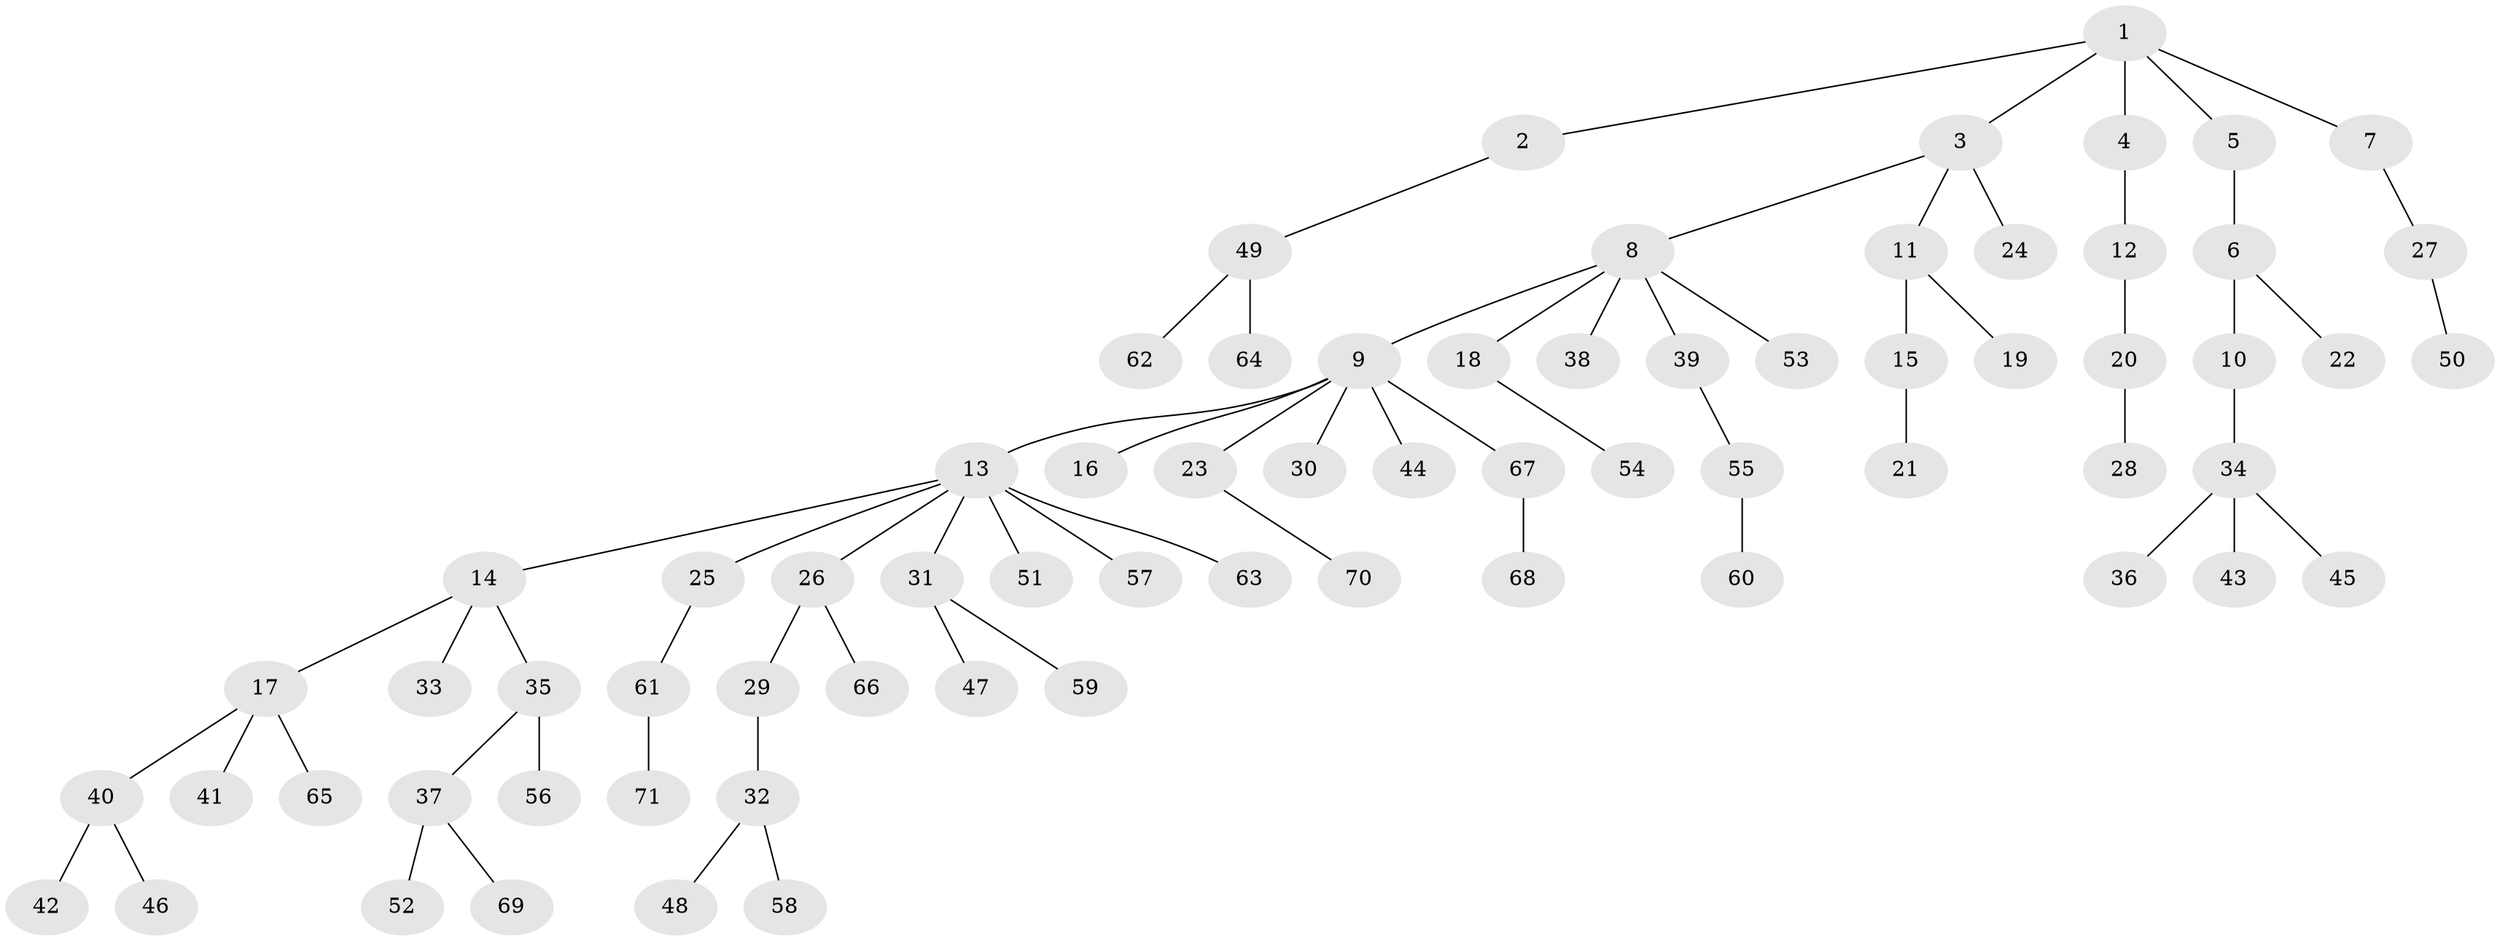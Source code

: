 // Generated by graph-tools (version 1.1) at 2025/36/03/09/25 02:36:28]
// undirected, 71 vertices, 70 edges
graph export_dot {
graph [start="1"]
  node [color=gray90,style=filled];
  1;
  2;
  3;
  4;
  5;
  6;
  7;
  8;
  9;
  10;
  11;
  12;
  13;
  14;
  15;
  16;
  17;
  18;
  19;
  20;
  21;
  22;
  23;
  24;
  25;
  26;
  27;
  28;
  29;
  30;
  31;
  32;
  33;
  34;
  35;
  36;
  37;
  38;
  39;
  40;
  41;
  42;
  43;
  44;
  45;
  46;
  47;
  48;
  49;
  50;
  51;
  52;
  53;
  54;
  55;
  56;
  57;
  58;
  59;
  60;
  61;
  62;
  63;
  64;
  65;
  66;
  67;
  68;
  69;
  70;
  71;
  1 -- 2;
  1 -- 3;
  1 -- 4;
  1 -- 5;
  1 -- 7;
  2 -- 49;
  3 -- 8;
  3 -- 11;
  3 -- 24;
  4 -- 12;
  5 -- 6;
  6 -- 10;
  6 -- 22;
  7 -- 27;
  8 -- 9;
  8 -- 18;
  8 -- 38;
  8 -- 39;
  8 -- 53;
  9 -- 13;
  9 -- 16;
  9 -- 23;
  9 -- 30;
  9 -- 44;
  9 -- 67;
  10 -- 34;
  11 -- 15;
  11 -- 19;
  12 -- 20;
  13 -- 14;
  13 -- 25;
  13 -- 26;
  13 -- 31;
  13 -- 51;
  13 -- 57;
  13 -- 63;
  14 -- 17;
  14 -- 33;
  14 -- 35;
  15 -- 21;
  17 -- 40;
  17 -- 41;
  17 -- 65;
  18 -- 54;
  20 -- 28;
  23 -- 70;
  25 -- 61;
  26 -- 29;
  26 -- 66;
  27 -- 50;
  29 -- 32;
  31 -- 47;
  31 -- 59;
  32 -- 48;
  32 -- 58;
  34 -- 36;
  34 -- 43;
  34 -- 45;
  35 -- 37;
  35 -- 56;
  37 -- 52;
  37 -- 69;
  39 -- 55;
  40 -- 42;
  40 -- 46;
  49 -- 62;
  49 -- 64;
  55 -- 60;
  61 -- 71;
  67 -- 68;
}
